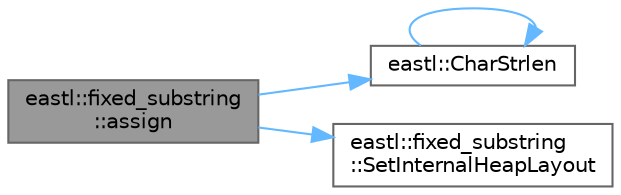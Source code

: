 digraph "eastl::fixed_substring::assign"
{
 // LATEX_PDF_SIZE
  bgcolor="transparent";
  edge [fontname=Helvetica,fontsize=10,labelfontname=Helvetica,labelfontsize=10];
  node [fontname=Helvetica,fontsize=10,shape=box,height=0.2,width=0.4];
  rankdir="LR";
  Node1 [id="Node000001",label="eastl::fixed_substring\l::assign",height=0.2,width=0.4,color="gray40", fillcolor="grey60", style="filled", fontcolor="black",tooltip=" "];
  Node1 -> Node2 [id="edge4_Node000001_Node000002",color="steelblue1",style="solid",tooltip=" "];
  Node2 [id="Node000002",label="eastl::CharStrlen",height=0.2,width=0.4,color="grey40", fillcolor="white", style="filled",URL="$namespaceeastl.html#a4f347f34e0c306e6cc78aed3ca189744",tooltip=" "];
  Node2 -> Node2 [id="edge5_Node000002_Node000002",color="steelblue1",style="solid",tooltip=" "];
  Node1 -> Node3 [id="edge6_Node000001_Node000003",color="steelblue1",style="solid",tooltip=" "];
  Node3 [id="Node000003",label="eastl::fixed_substring\l::SetInternalHeapLayout",height=0.2,width=0.4,color="grey40", fillcolor="white", style="filled",URL="$classeastl_1_1fixed__substring.html#a6b7bb868b7fb14dbcb4dc9efd965a0e2",tooltip=" "];
}
